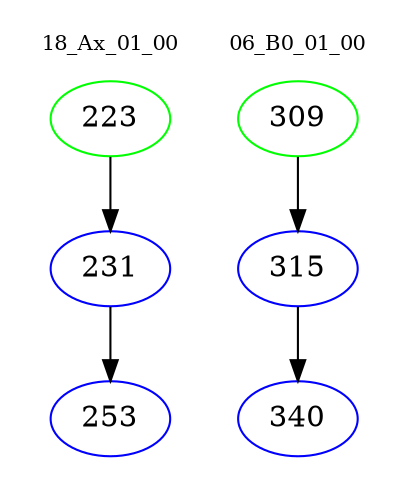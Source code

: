 digraph{
subgraph cluster_0 {
color = white
label = "18_Ax_01_00";
fontsize=10;
T0_223 [label="223", color="green"]
T0_223 -> T0_231 [color="black"]
T0_231 [label="231", color="blue"]
T0_231 -> T0_253 [color="black"]
T0_253 [label="253", color="blue"]
}
subgraph cluster_1 {
color = white
label = "06_B0_01_00";
fontsize=10;
T1_309 [label="309", color="green"]
T1_309 -> T1_315 [color="black"]
T1_315 [label="315", color="blue"]
T1_315 -> T1_340 [color="black"]
T1_340 [label="340", color="blue"]
}
}
